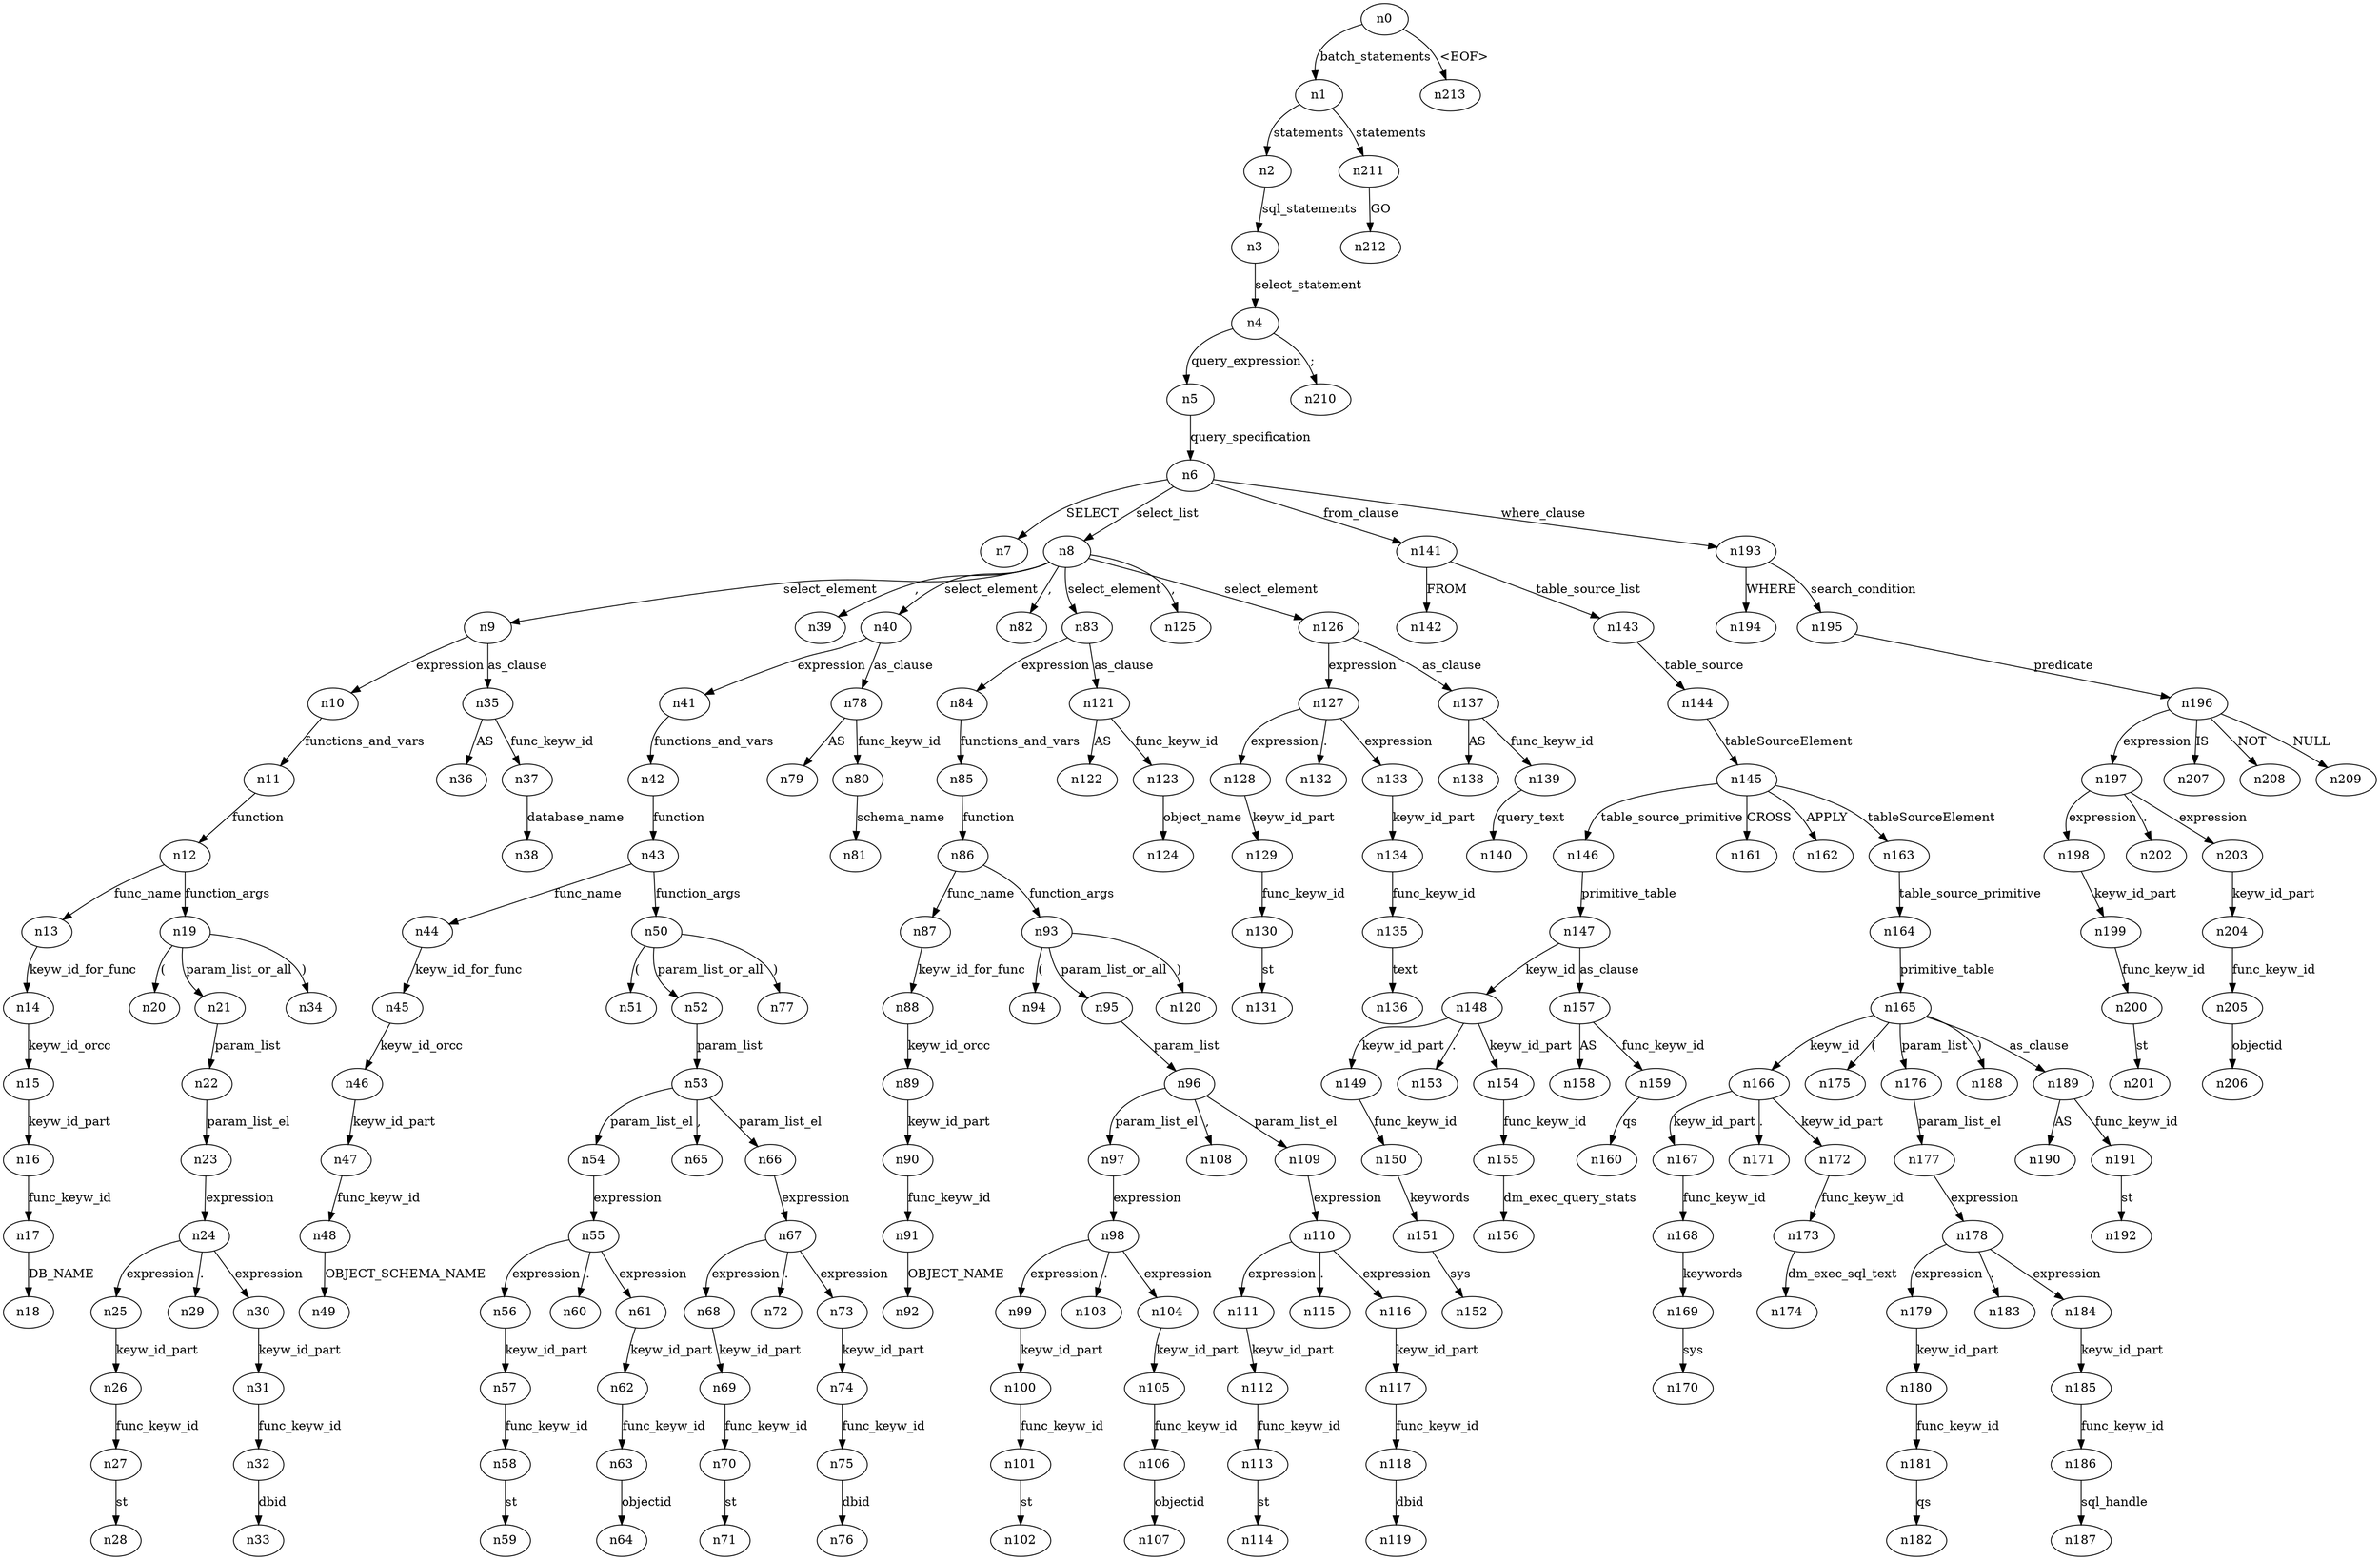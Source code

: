 digraph ParseTree {
  n0 -> n1 [label="batch_statements"];
  n1 -> n2 [label="statements"];
  n2 -> n3 [label="sql_statements"];
  n3 -> n4 [label="select_statement"];
  n4 -> n5 [label="query_expression"];
  n5 -> n6 [label="query_specification"];
  n6 -> n7 [label="SELECT"];
  n6 -> n8 [label="select_list"];
  n8 -> n9 [label="select_element"];
  n9 -> n10 [label="expression"];
  n10 -> n11 [label="functions_and_vars"];
  n11 -> n12 [label="function"];
  n12 -> n13 [label="func_name"];
  n13 -> n14 [label="keyw_id_for_func"];
  n14 -> n15 [label="keyw_id_orcc"];
  n15 -> n16 [label="keyw_id_part"];
  n16 -> n17 [label="func_keyw_id"];
  n17 -> n18 [label="DB_NAME"];
  n12 -> n19 [label="function_args"];
  n19 -> n20 [label="("];
  n19 -> n21 [label="param_list_or_all"];
  n21 -> n22 [label="param_list"];
  n22 -> n23 [label="param_list_el"];
  n23 -> n24 [label="expression"];
  n24 -> n25 [label="expression"];
  n25 -> n26 [label="keyw_id_part"];
  n26 -> n27 [label="func_keyw_id"];
  n27 -> n28 [label="st"];
  n24 -> n29 [label="."];
  n24 -> n30 [label="expression"];
  n30 -> n31 [label="keyw_id_part"];
  n31 -> n32 [label="func_keyw_id"];
  n32 -> n33 [label="dbid"];
  n19 -> n34 [label=")"];
  n9 -> n35 [label="as_clause"];
  n35 -> n36 [label="AS"];
  n35 -> n37 [label="func_keyw_id"];
  n37 -> n38 [label="database_name"];
  n8 -> n39 [label=","];
  n8 -> n40 [label="select_element"];
  n40 -> n41 [label="expression"];
  n41 -> n42 [label="functions_and_vars"];
  n42 -> n43 [label="function"];
  n43 -> n44 [label="func_name"];
  n44 -> n45 [label="keyw_id_for_func"];
  n45 -> n46 [label="keyw_id_orcc"];
  n46 -> n47 [label="keyw_id_part"];
  n47 -> n48 [label="func_keyw_id"];
  n48 -> n49 [label="OBJECT_SCHEMA_NAME"];
  n43 -> n50 [label="function_args"];
  n50 -> n51 [label="("];
  n50 -> n52 [label="param_list_or_all"];
  n52 -> n53 [label="param_list"];
  n53 -> n54 [label="param_list_el"];
  n54 -> n55 [label="expression"];
  n55 -> n56 [label="expression"];
  n56 -> n57 [label="keyw_id_part"];
  n57 -> n58 [label="func_keyw_id"];
  n58 -> n59 [label="st"];
  n55 -> n60 [label="."];
  n55 -> n61 [label="expression"];
  n61 -> n62 [label="keyw_id_part"];
  n62 -> n63 [label="func_keyw_id"];
  n63 -> n64 [label="objectid"];
  n53 -> n65 [label=","];
  n53 -> n66 [label="param_list_el"];
  n66 -> n67 [label="expression"];
  n67 -> n68 [label="expression"];
  n68 -> n69 [label="keyw_id_part"];
  n69 -> n70 [label="func_keyw_id"];
  n70 -> n71 [label="st"];
  n67 -> n72 [label="."];
  n67 -> n73 [label="expression"];
  n73 -> n74 [label="keyw_id_part"];
  n74 -> n75 [label="func_keyw_id"];
  n75 -> n76 [label="dbid"];
  n50 -> n77 [label=")"];
  n40 -> n78 [label="as_clause"];
  n78 -> n79 [label="AS"];
  n78 -> n80 [label="func_keyw_id"];
  n80 -> n81 [label="schema_name"];
  n8 -> n82 [label=","];
  n8 -> n83 [label="select_element"];
  n83 -> n84 [label="expression"];
  n84 -> n85 [label="functions_and_vars"];
  n85 -> n86 [label="function"];
  n86 -> n87 [label="func_name"];
  n87 -> n88 [label="keyw_id_for_func"];
  n88 -> n89 [label="keyw_id_orcc"];
  n89 -> n90 [label="keyw_id_part"];
  n90 -> n91 [label="func_keyw_id"];
  n91 -> n92 [label="OBJECT_NAME"];
  n86 -> n93 [label="function_args"];
  n93 -> n94 [label="("];
  n93 -> n95 [label="param_list_or_all"];
  n95 -> n96 [label="param_list"];
  n96 -> n97 [label="param_list_el"];
  n97 -> n98 [label="expression"];
  n98 -> n99 [label="expression"];
  n99 -> n100 [label="keyw_id_part"];
  n100 -> n101 [label="func_keyw_id"];
  n101 -> n102 [label="st"];
  n98 -> n103 [label="."];
  n98 -> n104 [label="expression"];
  n104 -> n105 [label="keyw_id_part"];
  n105 -> n106 [label="func_keyw_id"];
  n106 -> n107 [label="objectid"];
  n96 -> n108 [label=","];
  n96 -> n109 [label="param_list_el"];
  n109 -> n110 [label="expression"];
  n110 -> n111 [label="expression"];
  n111 -> n112 [label="keyw_id_part"];
  n112 -> n113 [label="func_keyw_id"];
  n113 -> n114 [label="st"];
  n110 -> n115 [label="."];
  n110 -> n116 [label="expression"];
  n116 -> n117 [label="keyw_id_part"];
  n117 -> n118 [label="func_keyw_id"];
  n118 -> n119 [label="dbid"];
  n93 -> n120 [label=")"];
  n83 -> n121 [label="as_clause"];
  n121 -> n122 [label="AS"];
  n121 -> n123 [label="func_keyw_id"];
  n123 -> n124 [label="object_name"];
  n8 -> n125 [label=","];
  n8 -> n126 [label="select_element"];
  n126 -> n127 [label="expression"];
  n127 -> n128 [label="expression"];
  n128 -> n129 [label="keyw_id_part"];
  n129 -> n130 [label="func_keyw_id"];
  n130 -> n131 [label="st"];
  n127 -> n132 [label="."];
  n127 -> n133 [label="expression"];
  n133 -> n134 [label="keyw_id_part"];
  n134 -> n135 [label="func_keyw_id"];
  n135 -> n136 [label="text"];
  n126 -> n137 [label="as_clause"];
  n137 -> n138 [label="AS"];
  n137 -> n139 [label="func_keyw_id"];
  n139 -> n140 [label="query_text"];
  n6 -> n141 [label="from_clause"];
  n141 -> n142 [label="FROM"];
  n141 -> n143 [label="table_source_list"];
  n143 -> n144 [label="table_source"];
  n144 -> n145 [label="tableSourceElement"];
  n145 -> n146 [label="table_source_primitive"];
  n146 -> n147 [label="primitive_table"];
  n147 -> n148 [label="keyw_id"];
  n148 -> n149 [label="keyw_id_part"];
  n149 -> n150 [label="func_keyw_id"];
  n150 -> n151 [label="keywords"];
  n151 -> n152 [label="sys"];
  n148 -> n153 [label="."];
  n148 -> n154 [label="keyw_id_part"];
  n154 -> n155 [label="func_keyw_id"];
  n155 -> n156 [label="dm_exec_query_stats"];
  n147 -> n157 [label="as_clause"];
  n157 -> n158 [label="AS"];
  n157 -> n159 [label="func_keyw_id"];
  n159 -> n160 [label="qs"];
  n145 -> n161 [label="CROSS"];
  n145 -> n162 [label="APPLY"];
  n145 -> n163 [label="tableSourceElement"];
  n163 -> n164 [label="table_source_primitive"];
  n164 -> n165 [label="primitive_table"];
  n165 -> n166 [label="keyw_id"];
  n166 -> n167 [label="keyw_id_part"];
  n167 -> n168 [label="func_keyw_id"];
  n168 -> n169 [label="keywords"];
  n169 -> n170 [label="sys"];
  n166 -> n171 [label="."];
  n166 -> n172 [label="keyw_id_part"];
  n172 -> n173 [label="func_keyw_id"];
  n173 -> n174 [label="dm_exec_sql_text"];
  n165 -> n175 [label="("];
  n165 -> n176 [label="param_list"];
  n176 -> n177 [label="param_list_el"];
  n177 -> n178 [label="expression"];
  n178 -> n179 [label="expression"];
  n179 -> n180 [label="keyw_id_part"];
  n180 -> n181 [label="func_keyw_id"];
  n181 -> n182 [label="qs"];
  n178 -> n183 [label="."];
  n178 -> n184 [label="expression"];
  n184 -> n185 [label="keyw_id_part"];
  n185 -> n186 [label="func_keyw_id"];
  n186 -> n187 [label="sql_handle"];
  n165 -> n188 [label=")"];
  n165 -> n189 [label="as_clause"];
  n189 -> n190 [label="AS"];
  n189 -> n191 [label="func_keyw_id"];
  n191 -> n192 [label="st"];
  n6 -> n193 [label="where_clause"];
  n193 -> n194 [label="WHERE"];
  n193 -> n195 [label="search_condition"];
  n195 -> n196 [label="predicate"];
  n196 -> n197 [label="expression"];
  n197 -> n198 [label="expression"];
  n198 -> n199 [label="keyw_id_part"];
  n199 -> n200 [label="func_keyw_id"];
  n200 -> n201 [label="st"];
  n197 -> n202 [label="."];
  n197 -> n203 [label="expression"];
  n203 -> n204 [label="keyw_id_part"];
  n204 -> n205 [label="func_keyw_id"];
  n205 -> n206 [label="objectid"];
  n196 -> n207 [label="IS"];
  n196 -> n208 [label="NOT"];
  n196 -> n209 [label="NULL"];
  n4 -> n210 [label=";"];
  n1 -> n211 [label="statements"];
  n211 -> n212 [label="GO"];
  n0 -> n213 [label="<EOF>"];
}